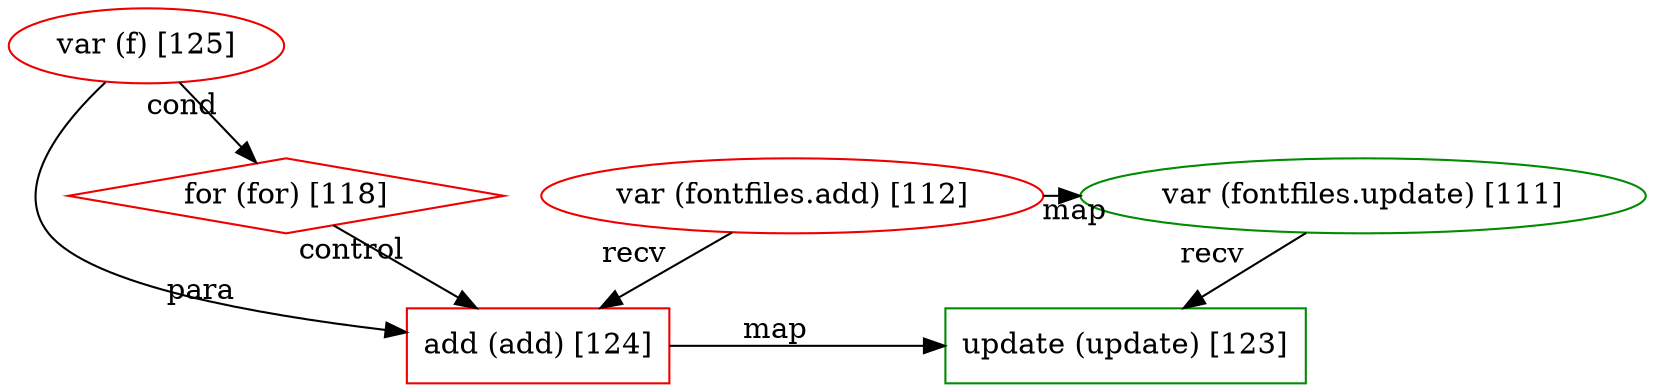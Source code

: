 digraph "fragment-899.dot" {
	subgraph "subgraph: 124 to 123" {
		graph [rank=same]
		124 [label="add (add) [124]" color=red2 shape=box]
		123 [label="update (update) [123]" color=green4 shape=box]
	}
	118 [label="for (for) [118]" color=red2 shape=diamond]
	subgraph "subgraph: 111 to 112" {
		graph [rank=same]
		111 [label="var (fontfiles.update) [111]" color=green4 shape=ellipse]
		112 [label="var (fontfiles.add) [112]" color=red2 shape=ellipse]
	}
	125 [label="var (f) [125]" color=red2 shape=ellipse]
	118 -> 124 [xlabel=control from_closure=False]
	112 -> 124 [xlabel=recv from_closure=False]
	125 -> 124 [xlabel=para from_closure=True]
	111 -> 123 [xlabel=recv from_closure=False]
	124 -> 123 [xlabel=map from_closure=False]
	125 -> 118 [xlabel=cond from_closure=False]
	112 -> 111 [xlabel=map from_closure=False]
}
